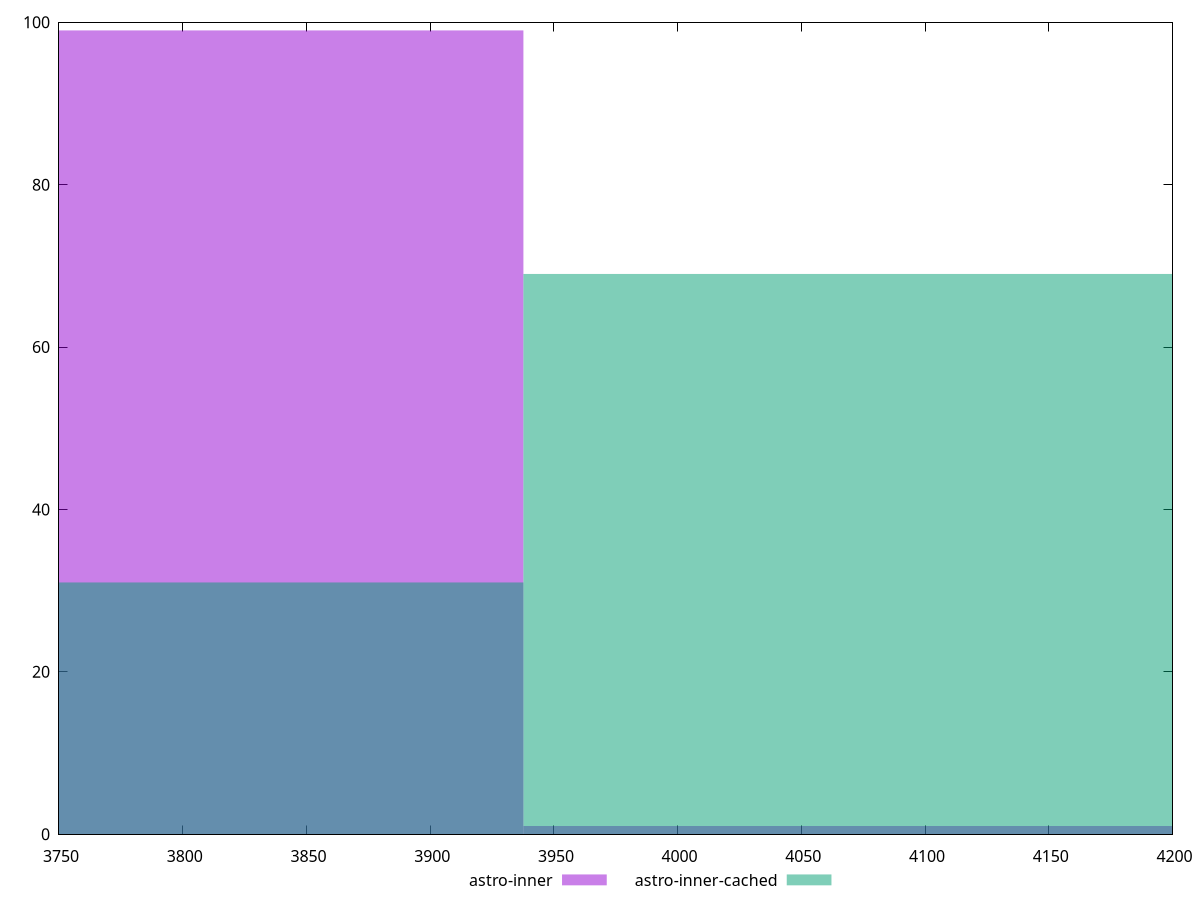 reset

$astroInner <<EOF
3780.1752257687376 99
4095.1898279161323 1
EOF

$astroInnerCached <<EOF
3780.1752257687376 31
4095.1898279161323 69
EOF

set key outside below
set boxwidth 315.0146021473948
set xrange [3750:4200]
set yrange [0:100]
set trange [0:100]
set style fill transparent solid 0.5 noborder
set terminal svg size 640, 500 enhanced background rgb 'white'
set output "reports/report_00033_2021-03-01T14-23-16.841Z/uses-text-compression/comparison/histogram/2_vs_3.svg"

plot $astroInner title "astro-inner" with boxes, \
     $astroInnerCached title "astro-inner-cached" with boxes

reset
